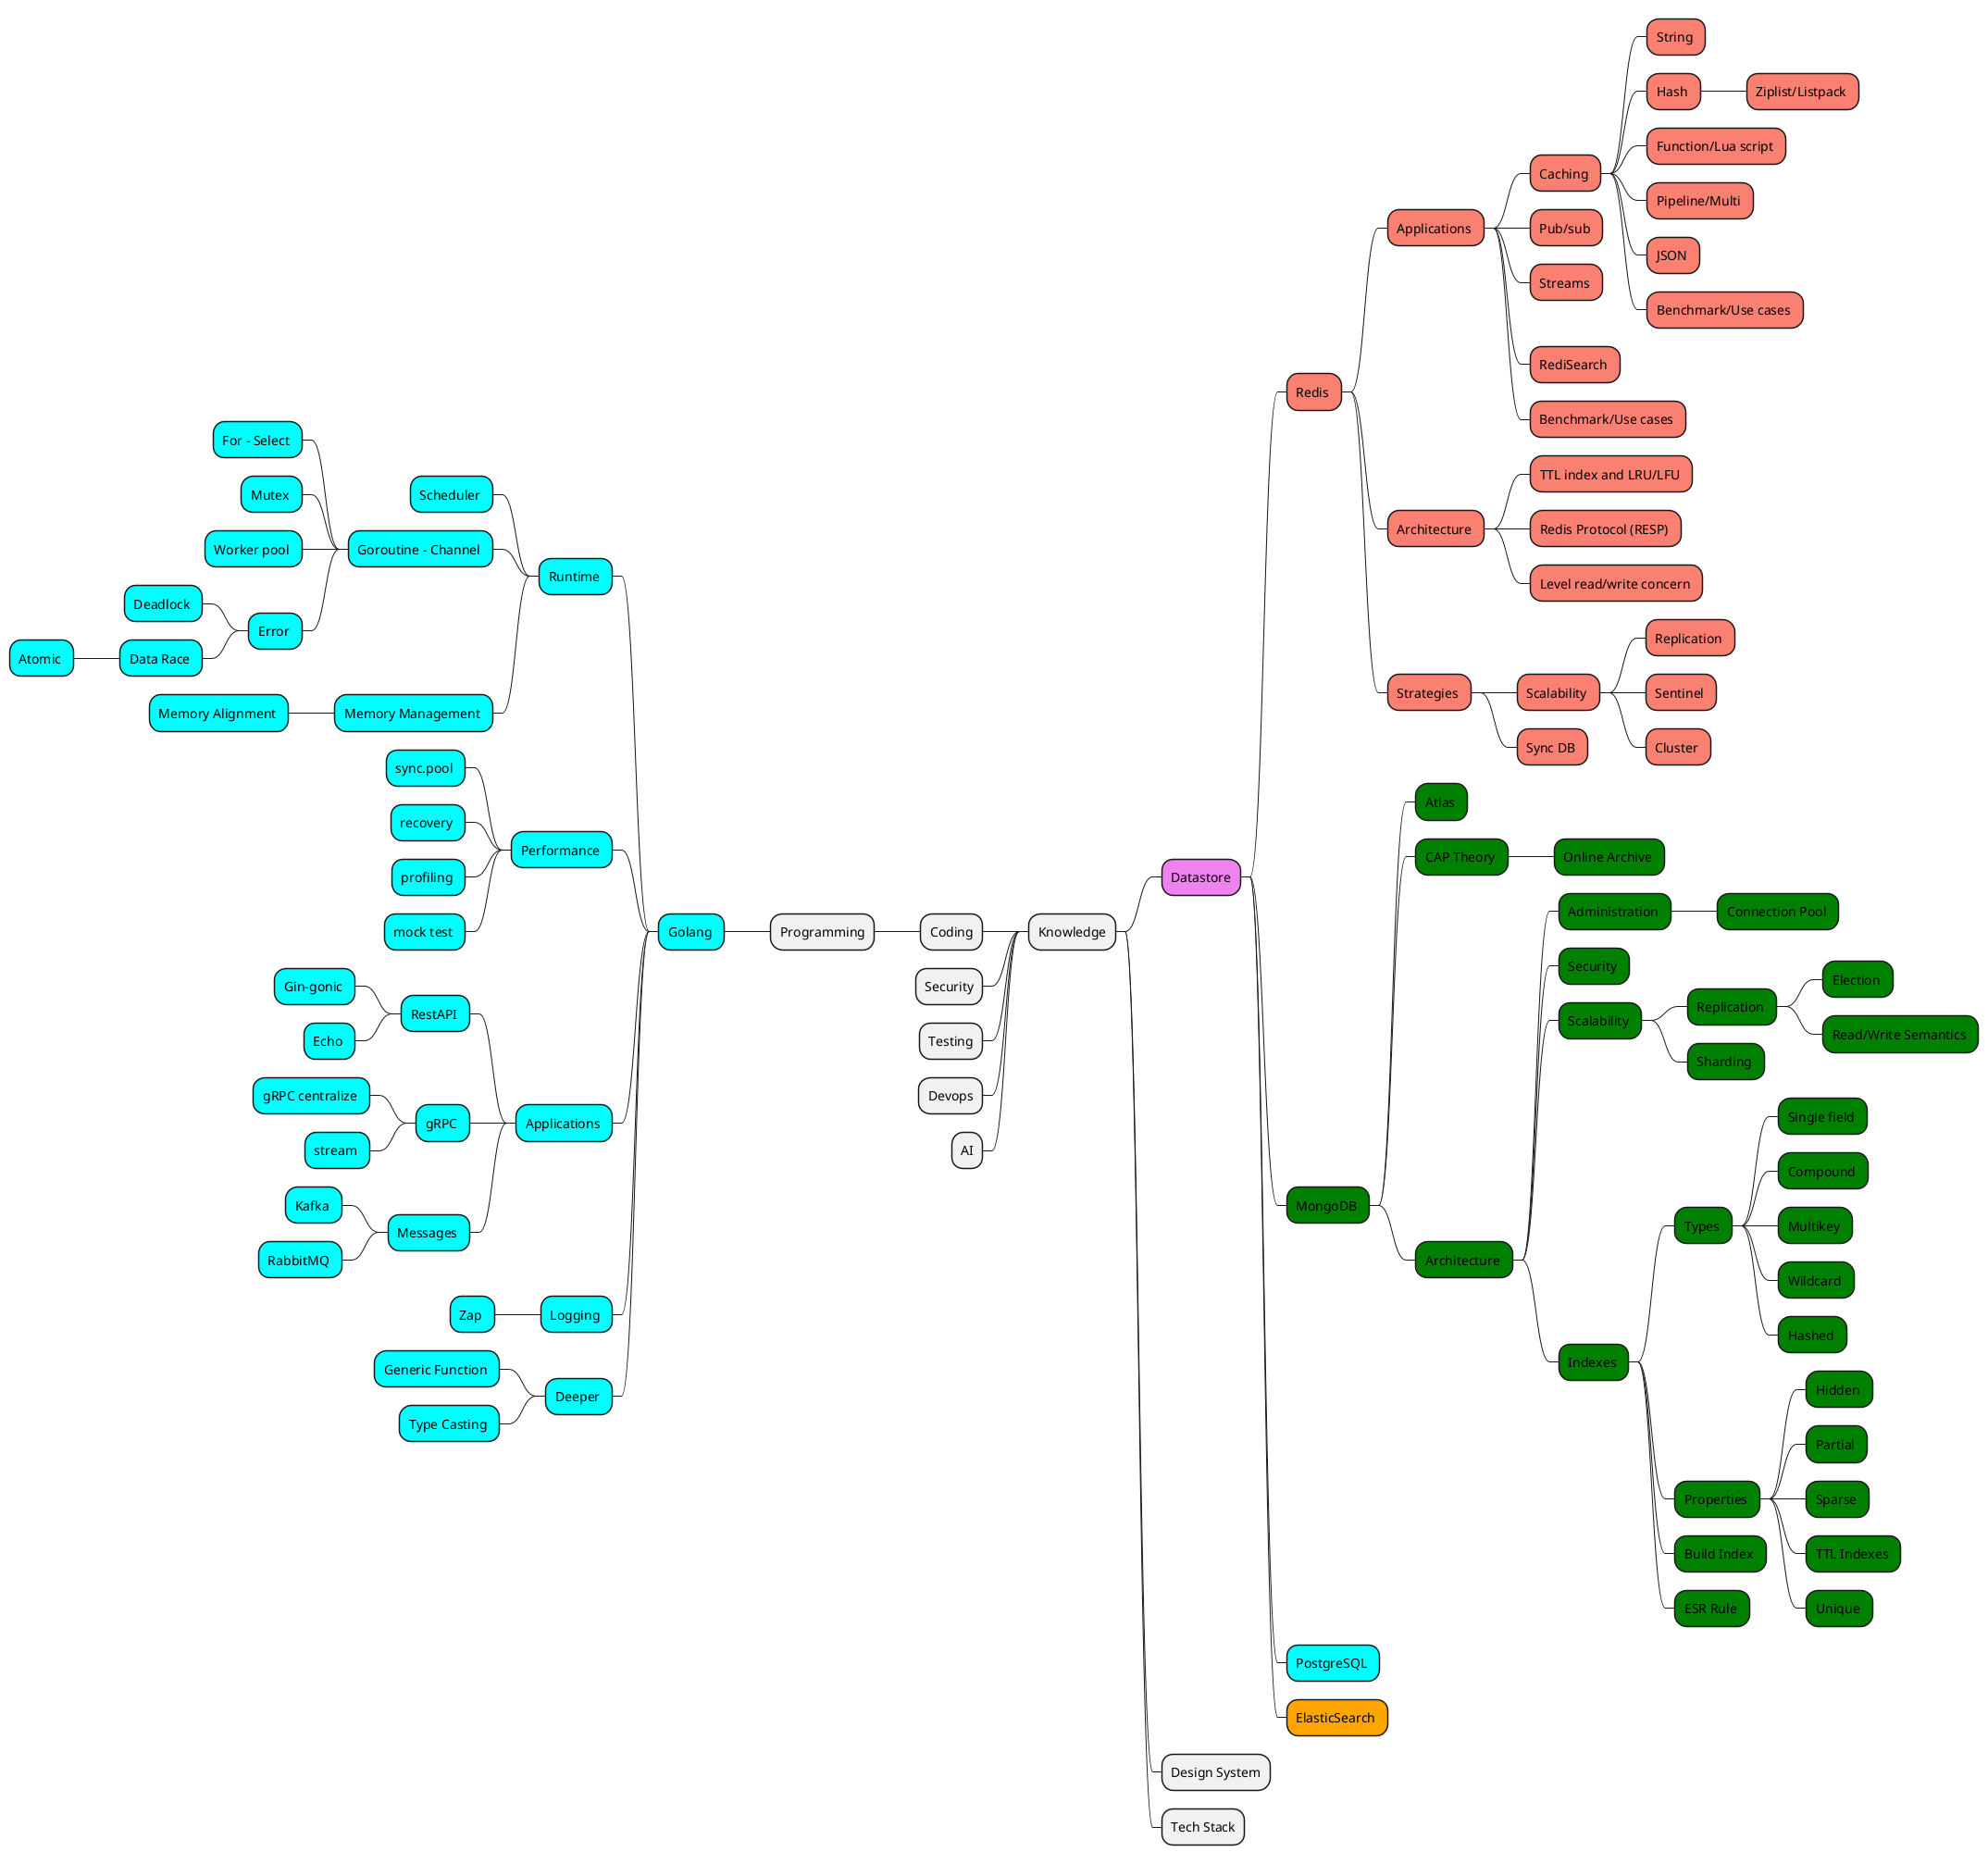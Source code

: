 @startmindmap
<style>
mindmapDiagram{
 .redis {
    BackgroundColor Salmon
 }
 .mongodb {
     BackgroundColor Green
  }
  .postgres {
       BackgroundColor Aqua
  }
  .elastic {
   BackgroundColor Orange
  }
  .golang {
         BackgroundColor Aqua
    }
}
</style>
+ Knowledge
'----------Datastore-------------------'
++[#Violet] Datastore
'----------Redis-------------------'
+++ Redis <<redis>>
++++ Applications <<redis>>
+++++ Caching <<redis>>
++++++ String <<redis>>
++++++ Hash <<redis>>
+++++++ Ziplist/Listpack <<redis>>
++++++ Function/Lua script <<redis>>
++++++ Pipeline/Multi <<redis>>
++++++ JSON <<redis>>
++++++ Benchmark/Use cases <<redis>>
+++++ Pub/sub <<redis>>
+++++ Streams <<redis>>
+++++ RediSearch <<redis>>
+++++ Benchmark/Use cases <<redis>>
++++ Architecture <<redis>>
+++++ TTL index and LRU/LFU <<redis>>
+++++ Redis Protocol (RESP) <<redis>>
+++++ Level read/write concern <<redis>>
++++ Strategies <<redis>>
+++++ Scalability <<redis>>
++++++ Replication <<redis>>
++++++ Sentinel <<redis>>
++++++ Cluster <<redis>>
+++++ Sync DB <<redis>>
'----------Mongo DB-------------------'
+++ MongoDB <<mongodb>>
++++ Atlas <<mongodb>>
++++ CAP Theory <<mongodb>>
+++++ Online Archive <<mongodb>>
++++ Architecture <<mongodb>>
+++++ Administration <<mongodb>>
++++++ Connection Pool <<mongodb>>
+++++ Security <<mongodb>>
+++++ Scalability <<mongodb>>
++++++ Replication <<mongodb>>
+++++++ Election <<mongodb>>
+++++++ Read/Write Semantics <<mongodb>>
++++++ Sharding <<mongodb>>
+++++ Indexes <<mongodb>>
++++++ Types <<mongodb>>
+++++++ Single field <<mongodb>>
+++++++ Compound <<mongodb>>
+++++++ Multikey <<mongodb>>
+++++++ Wildcard <<mongodb>>
+++++++ Hashed <<mongodb>>
++++++ Properties <<mongodb>>
+++++++ Hidden <<mongodb>>
+++++++ Partial <<mongodb>>
+++++++ Sparse <<mongodb>>
+++++++ TTL Indexes <<mongodb>>
+++++++ Unique <<mongodb>>
++++++ Build Index <<mongodb>>
++++++ ESR Rule <<mongodb>>
'----------Mongo DB-------------------'
+++ PostgreSQL <<postgres>>
'----------ElasticSearch-------------------'
+++ ElasticSearch <<elastic>>
'----------Design System-------------------'
++ Design System
'----------Tech Stack-------------------'
++ Tech Stack
'----------Coding-------------------'
-- Coding
'----------Programming-------------------'
--- Programming
'----------Golang-------------------'
---- Golang <<golang>>
----- Runtime <<golang>>
------ Scheduler <<golang>>
------ Goroutine - Channel <<golang>>
------- For - Select <<golang>>
------- Mutex <<golang>>
------- Worker pool <<golang>>
------- Error <<golang>>
-------- Deadlock <<golang>>
-------- Data Race <<golang>>
--------- Atomic <<golang>>
------ Memory Management <<golang>>
------- Memory Alignment <<golang>>
----- Performance <<golang>>
------ sync.pool <<golang>>
------ recovery <<golang>>
------ profiling <<golang>>
------ mock test <<golang>>
----- Applications <<golang>>
------ RestAPI <<golang>>
------- Gin-gonic <<golang>>
------- Echo <<golang>>
------ gRPC <<golang>>
------- gRPC centralize <<golang>>
------- stream <<golang>>
------ Messages <<golang>>
------- Kafka <<golang>>
------- RabbitMQ <<golang>>
----- Logging <<golang>>
------ Zap <<golang>>
----- Deeper <<golang>>
------ Generic Function <<golang>>
------ Type Casting <<golang>>
-- Security
-- Testing
-- Devops
-- AI

@endmindmap